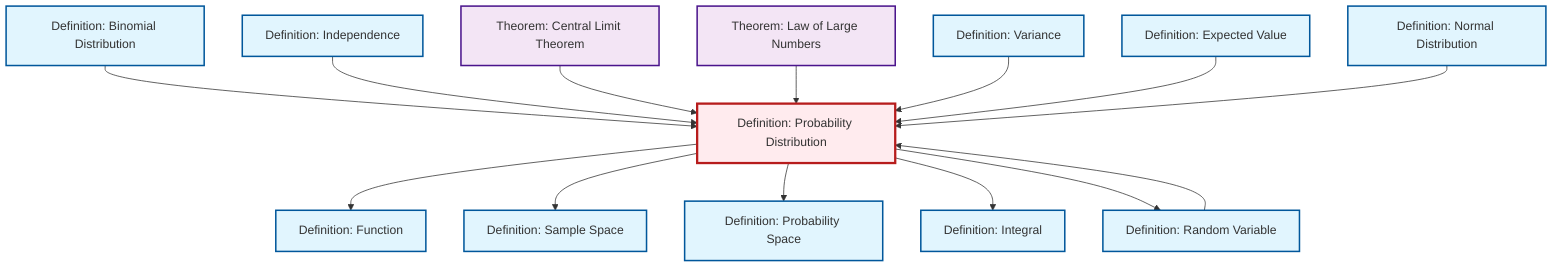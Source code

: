 graph TD
    classDef definition fill:#e1f5fe,stroke:#01579b,stroke-width:2px
    classDef theorem fill:#f3e5f5,stroke:#4a148c,stroke-width:2px
    classDef axiom fill:#fff3e0,stroke:#e65100,stroke-width:2px
    classDef example fill:#e8f5e9,stroke:#1b5e20,stroke-width:2px
    classDef current fill:#ffebee,stroke:#b71c1c,stroke-width:3px
    def-integral["Definition: Integral"]:::definition
    def-binomial-distribution["Definition: Binomial Distribution"]:::definition
    def-probability-distribution["Definition: Probability Distribution"]:::definition
    thm-law-of-large-numbers["Theorem: Law of Large Numbers"]:::theorem
    def-probability-space["Definition: Probability Space"]:::definition
    thm-central-limit["Theorem: Central Limit Theorem"]:::theorem
    def-variance["Definition: Variance"]:::definition
    def-random-variable["Definition: Random Variable"]:::definition
    def-function["Definition: Function"]:::definition
    def-sample-space["Definition: Sample Space"]:::definition
    def-normal-distribution["Definition: Normal Distribution"]:::definition
    def-expectation["Definition: Expected Value"]:::definition
    def-independence["Definition: Independence"]:::definition
    def-probability-distribution --> def-function
    def-binomial-distribution --> def-probability-distribution
    def-independence --> def-probability-distribution
    def-probability-distribution --> def-sample-space
    thm-central-limit --> def-probability-distribution
    thm-law-of-large-numbers --> def-probability-distribution
    def-probability-distribution --> def-probability-space
    def-variance --> def-probability-distribution
    def-probability-distribution --> def-integral
    def-expectation --> def-probability-distribution
    def-random-variable --> def-probability-distribution
    def-probability-distribution --> def-random-variable
    def-normal-distribution --> def-probability-distribution
    class def-probability-distribution current